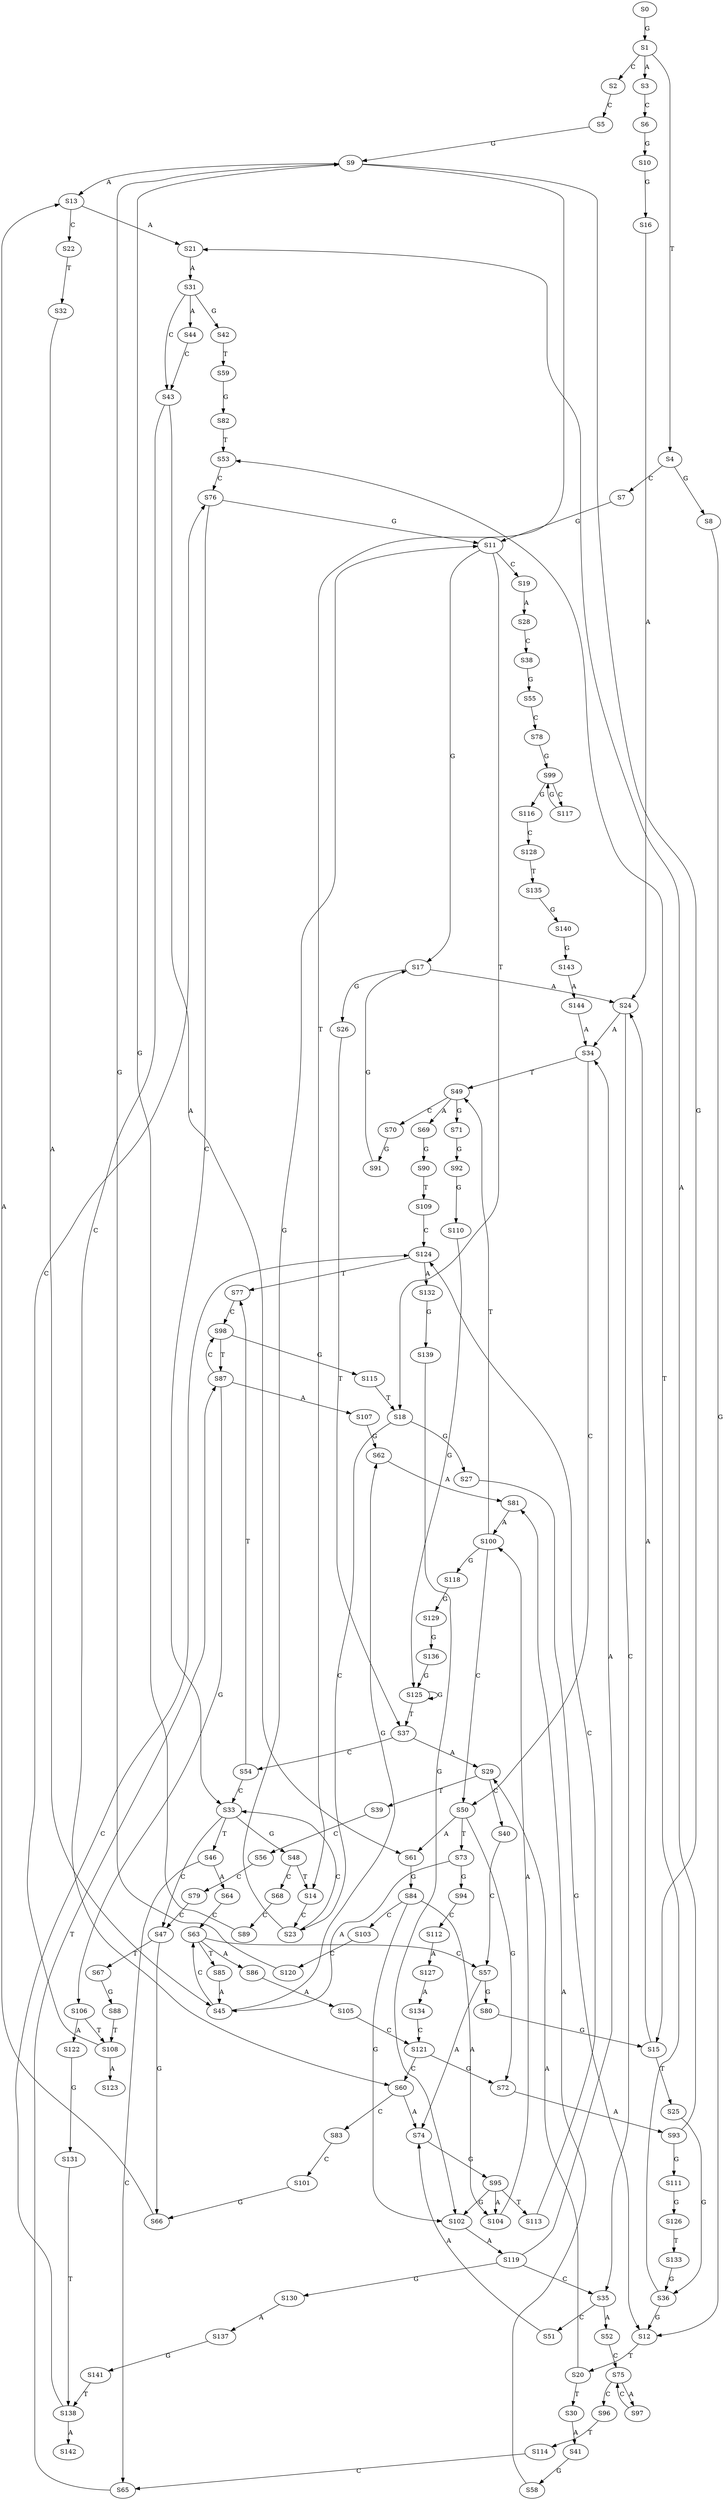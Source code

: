 strict digraph  {
	S0 -> S1 [ label = G ];
	S1 -> S2 [ label = C ];
	S1 -> S3 [ label = A ];
	S1 -> S4 [ label = T ];
	S2 -> S5 [ label = C ];
	S3 -> S6 [ label = C ];
	S4 -> S7 [ label = C ];
	S4 -> S8 [ label = G ];
	S5 -> S9 [ label = G ];
	S6 -> S10 [ label = G ];
	S7 -> S11 [ label = G ];
	S8 -> S12 [ label = G ];
	S9 -> S13 [ label = A ];
	S9 -> S14 [ label = T ];
	S9 -> S15 [ label = G ];
	S10 -> S16 [ label = G ];
	S11 -> S17 [ label = G ];
	S11 -> S18 [ label = T ];
	S11 -> S19 [ label = C ];
	S12 -> S20 [ label = T ];
	S13 -> S21 [ label = A ];
	S13 -> S22 [ label = C ];
	S14 -> S23 [ label = C ];
	S15 -> S24 [ label = A ];
	S15 -> S25 [ label = T ];
	S16 -> S24 [ label = A ];
	S17 -> S24 [ label = A ];
	S17 -> S26 [ label = G ];
	S18 -> S23 [ label = C ];
	S18 -> S27 [ label = G ];
	S19 -> S28 [ label = A ];
	S20 -> S29 [ label = A ];
	S20 -> S30 [ label = T ];
	S21 -> S31 [ label = A ];
	S22 -> S32 [ label = T ];
	S23 -> S11 [ label = G ];
	S23 -> S33 [ label = C ];
	S24 -> S34 [ label = A ];
	S24 -> S35 [ label = C ];
	S25 -> S36 [ label = G ];
	S26 -> S37 [ label = T ];
	S27 -> S12 [ label = G ];
	S28 -> S38 [ label = C ];
	S29 -> S39 [ label = T ];
	S29 -> S40 [ label = C ];
	S30 -> S41 [ label = A ];
	S31 -> S42 [ label = G ];
	S31 -> S43 [ label = C ];
	S31 -> S44 [ label = A ];
	S32 -> S45 [ label = A ];
	S33 -> S46 [ label = T ];
	S33 -> S47 [ label = C ];
	S33 -> S48 [ label = G ];
	S34 -> S49 [ label = T ];
	S34 -> S50 [ label = C ];
	S35 -> S51 [ label = C ];
	S35 -> S52 [ label = A ];
	S36 -> S53 [ label = T ];
	S36 -> S12 [ label = G ];
	S37 -> S29 [ label = A ];
	S37 -> S54 [ label = C ];
	S38 -> S55 [ label = G ];
	S39 -> S56 [ label = C ];
	S40 -> S57 [ label = C ];
	S41 -> S58 [ label = G ];
	S42 -> S59 [ label = T ];
	S43 -> S60 [ label = C ];
	S43 -> S61 [ label = A ];
	S44 -> S43 [ label = C ];
	S45 -> S62 [ label = G ];
	S45 -> S63 [ label = C ];
	S46 -> S64 [ label = A ];
	S46 -> S65 [ label = C ];
	S47 -> S66 [ label = G ];
	S47 -> S67 [ label = T ];
	S48 -> S68 [ label = C ];
	S48 -> S14 [ label = T ];
	S49 -> S69 [ label = A ];
	S49 -> S70 [ label = C ];
	S49 -> S71 [ label = G ];
	S50 -> S61 [ label = A ];
	S50 -> S72 [ label = G ];
	S50 -> S73 [ label = T ];
	S51 -> S74 [ label = A ];
	S52 -> S75 [ label = C ];
	S53 -> S76 [ label = C ];
	S54 -> S33 [ label = C ];
	S54 -> S77 [ label = T ];
	S55 -> S78 [ label = C ];
	S56 -> S79 [ label = C ];
	S57 -> S74 [ label = A ];
	S57 -> S80 [ label = G ];
	S58 -> S81 [ label = A ];
	S59 -> S82 [ label = G ];
	S60 -> S83 [ label = C ];
	S60 -> S74 [ label = A ];
	S61 -> S84 [ label = G ];
	S62 -> S81 [ label = A ];
	S63 -> S57 [ label = C ];
	S63 -> S85 [ label = T ];
	S63 -> S86 [ label = A ];
	S64 -> S63 [ label = C ];
	S65 -> S87 [ label = T ];
	S66 -> S13 [ label = A ];
	S67 -> S88 [ label = G ];
	S68 -> S89 [ label = C ];
	S69 -> S90 [ label = G ];
	S70 -> S91 [ label = G ];
	S71 -> S92 [ label = G ];
	S72 -> S93 [ label = A ];
	S73 -> S94 [ label = G ];
	S73 -> S45 [ label = A ];
	S74 -> S95 [ label = G ];
	S75 -> S96 [ label = C ];
	S75 -> S97 [ label = A ];
	S76 -> S11 [ label = G ];
	S76 -> S33 [ label = C ];
	S77 -> S98 [ label = C ];
	S78 -> S99 [ label = G ];
	S79 -> S47 [ label = C ];
	S80 -> S15 [ label = G ];
	S81 -> S100 [ label = A ];
	S82 -> S53 [ label = T ];
	S83 -> S101 [ label = C ];
	S84 -> S102 [ label = G ];
	S84 -> S103 [ label = C ];
	S84 -> S104 [ label = A ];
	S85 -> S45 [ label = A ];
	S86 -> S105 [ label = A ];
	S87 -> S106 [ label = G ];
	S87 -> S98 [ label = C ];
	S87 -> S107 [ label = A ];
	S88 -> S108 [ label = T ];
	S89 -> S9 [ label = G ];
	S90 -> S109 [ label = T ];
	S91 -> S17 [ label = G ];
	S92 -> S110 [ label = G ];
	S93 -> S111 [ label = G ];
	S93 -> S21 [ label = A ];
	S94 -> S112 [ label = C ];
	S95 -> S113 [ label = T ];
	S95 -> S102 [ label = G ];
	S95 -> S104 [ label = A ];
	S96 -> S114 [ label = T ];
	S97 -> S75 [ label = C ];
	S98 -> S87 [ label = T ];
	S98 -> S115 [ label = G ];
	S99 -> S116 [ label = G ];
	S99 -> S117 [ label = C ];
	S100 -> S49 [ label = T ];
	S100 -> S50 [ label = C ];
	S100 -> S118 [ label = G ];
	S101 -> S66 [ label = G ];
	S102 -> S119 [ label = A ];
	S103 -> S120 [ label = C ];
	S104 -> S100 [ label = A ];
	S105 -> S121 [ label = C ];
	S106 -> S122 [ label = A ];
	S106 -> S108 [ label = T ];
	S107 -> S62 [ label = G ];
	S108 -> S123 [ label = A ];
	S108 -> S76 [ label = C ];
	S109 -> S124 [ label = C ];
	S110 -> S125 [ label = G ];
	S111 -> S126 [ label = G ];
	S112 -> S127 [ label = A ];
	S113 -> S124 [ label = C ];
	S114 -> S65 [ label = C ];
	S115 -> S18 [ label = T ];
	S116 -> S128 [ label = C ];
	S117 -> S99 [ label = G ];
	S118 -> S129 [ label = G ];
	S119 -> S34 [ label = A ];
	S119 -> S35 [ label = C ];
	S119 -> S130 [ label = G ];
	S120 -> S9 [ label = G ];
	S121 -> S60 [ label = C ];
	S121 -> S72 [ label = G ];
	S122 -> S131 [ label = G ];
	S124 -> S77 [ label = T ];
	S124 -> S132 [ label = A ];
	S125 -> S37 [ label = T ];
	S125 -> S125 [ label = G ];
	S126 -> S133 [ label = T ];
	S127 -> S134 [ label = A ];
	S128 -> S135 [ label = T ];
	S129 -> S136 [ label = G ];
	S130 -> S137 [ label = A ];
	S131 -> S138 [ label = T ];
	S132 -> S139 [ label = G ];
	S133 -> S36 [ label = G ];
	S134 -> S121 [ label = C ];
	S135 -> S140 [ label = G ];
	S136 -> S125 [ label = G ];
	S137 -> S141 [ label = G ];
	S138 -> S142 [ label = A ];
	S138 -> S124 [ label = C ];
	S139 -> S102 [ label = G ];
	S140 -> S143 [ label = G ];
	S141 -> S138 [ label = T ];
	S143 -> S144 [ label = A ];
	S144 -> S34 [ label = A ];
}

